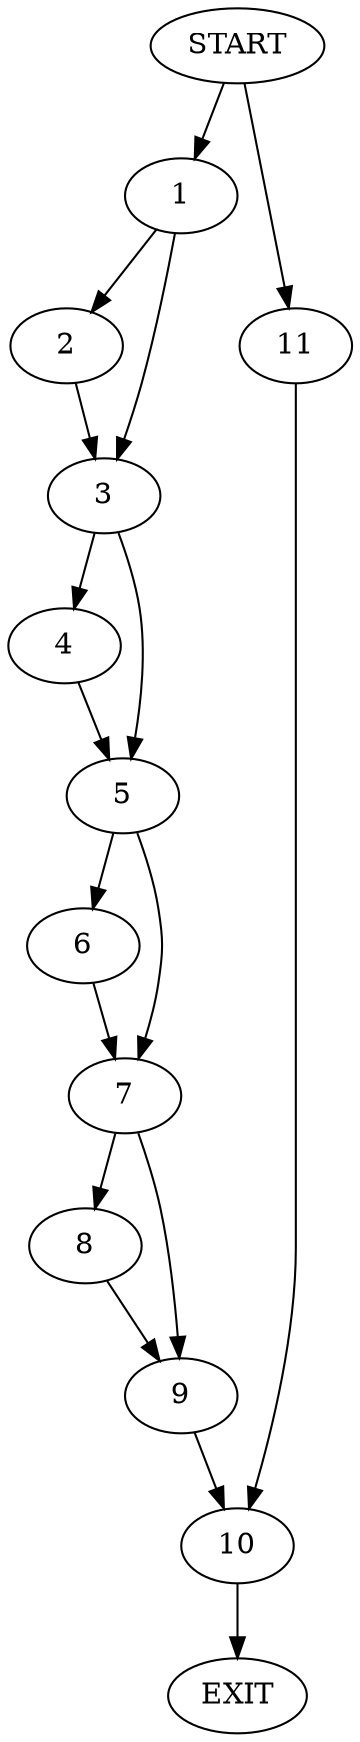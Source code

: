digraph {
0 [label="START"]
12 [label="EXIT"]
0 -> 1
1 -> 2
1 -> 3
2 -> 3
3 -> 4
3 -> 5
4 -> 5
5 -> 6
5 -> 7
7 -> 8
7 -> 9
6 -> 7
8 -> 9
9 -> 10
10 -> 12
0 -> 11
11 -> 10
}
